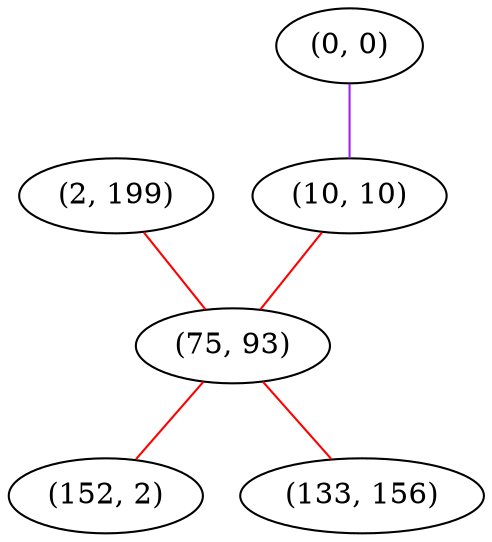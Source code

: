 graph "" {
"(2, 199)";
"(0, 0)";
"(10, 10)";
"(75, 93)";
"(152, 2)";
"(133, 156)";
"(2, 199)" -- "(75, 93)"  [color=red, key=0, weight=1];
"(0, 0)" -- "(10, 10)"  [color=purple, key=0, weight=4];
"(10, 10)" -- "(75, 93)"  [color=red, key=0, weight=1];
"(75, 93)" -- "(133, 156)"  [color=red, key=0, weight=1];
"(75, 93)" -- "(152, 2)"  [color=red, key=0, weight=1];
}
